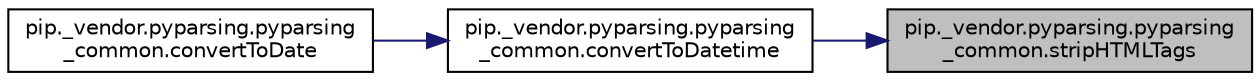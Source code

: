 digraph "pip._vendor.pyparsing.pyparsing_common.stripHTMLTags"
{
 // LATEX_PDF_SIZE
  edge [fontname="Helvetica",fontsize="10",labelfontname="Helvetica",labelfontsize="10"];
  node [fontname="Helvetica",fontsize="10",shape=record];
  rankdir="RL";
  Node1 [label="pip._vendor.pyparsing.pyparsing\l_common.stripHTMLTags",height=0.2,width=0.4,color="black", fillcolor="grey75", style="filled", fontcolor="black",tooltip=" "];
  Node1 -> Node2 [dir="back",color="midnightblue",fontsize="10",style="solid",fontname="Helvetica"];
  Node2 [label="pip._vendor.pyparsing.pyparsing\l_common.convertToDatetime",height=0.2,width=0.4,color="black", fillcolor="white", style="filled",URL="$d7/d53/classpip_1_1__vendor_1_1pyparsing_1_1pyparsing__common.html#a63ddf1630dca0a46873eaee404d0264e",tooltip=" "];
  Node2 -> Node3 [dir="back",color="midnightblue",fontsize="10",style="solid",fontname="Helvetica"];
  Node3 [label="pip._vendor.pyparsing.pyparsing\l_common.convertToDate",height=0.2,width=0.4,color="black", fillcolor="white", style="filled",URL="$d7/d53/classpip_1_1__vendor_1_1pyparsing_1_1pyparsing__common.html#a4e94dcf87ca3c72e569ed1f350e1557e",tooltip=" "];
}
